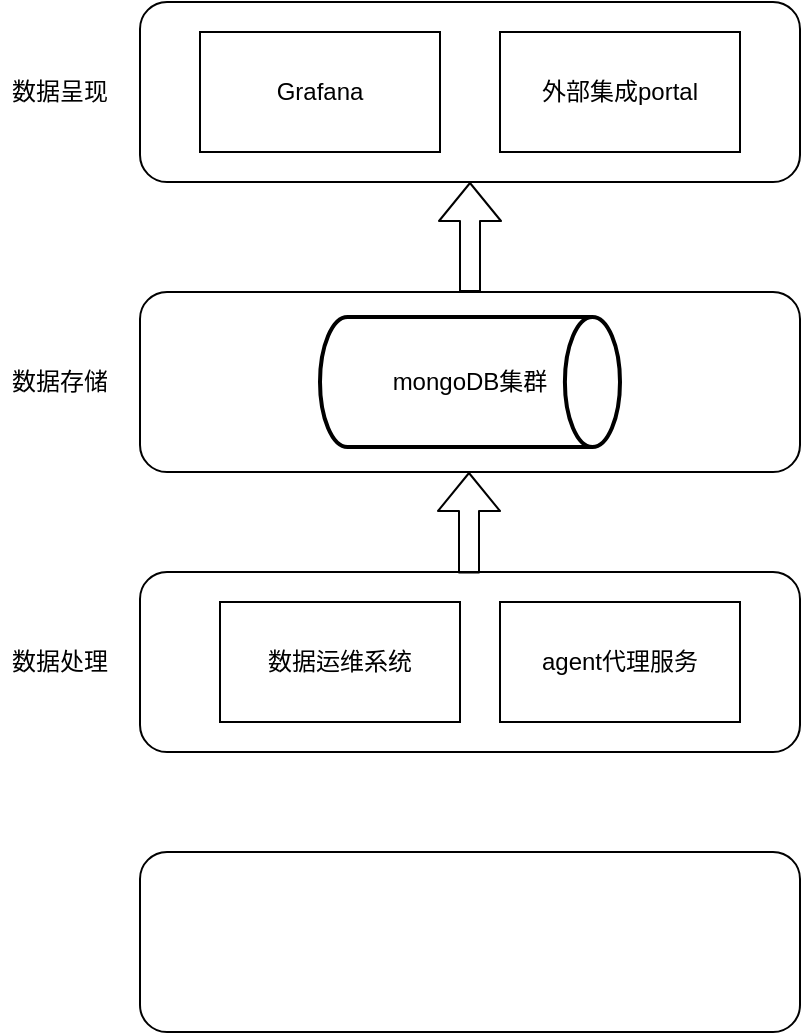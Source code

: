 <mxfile version="14.2.2" type="github">
  <diagram id="ft7_9u52nOeRCnv9DeZ4" name="Page-1">
    <mxGraphModel dx="650" dy="379" grid="1" gridSize="10" guides="1" tooltips="1" connect="1" arrows="1" fold="1" page="1" pageScale="1" pageWidth="827" pageHeight="1169" math="0" shadow="0">
      <root>
        <mxCell id="0" />
        <mxCell id="1" parent="0" />
        <mxCell id="zXXFbBilxmNKrW1xNDXD-1" value="" style="rounded=1;whiteSpace=wrap;html=1;" vertex="1" parent="1">
          <mxGeometry x="130" y="115" width="330" height="90" as="geometry" />
        </mxCell>
        <mxCell id="zXXFbBilxmNKrW1xNDXD-2" value="数据呈现" style="text;html=1;strokeColor=none;fillColor=none;align=center;verticalAlign=middle;whiteSpace=wrap;rounded=0;" vertex="1" parent="1">
          <mxGeometry x="60" y="150" width="60" height="20" as="geometry" />
        </mxCell>
        <mxCell id="zXXFbBilxmNKrW1xNDXD-3" value="Grafana" style="rounded=0;whiteSpace=wrap;html=1;" vertex="1" parent="1">
          <mxGeometry x="160" y="130" width="120" height="60" as="geometry" />
        </mxCell>
        <mxCell id="zXXFbBilxmNKrW1xNDXD-5" value="外部集成portal" style="rounded=0;whiteSpace=wrap;html=1;" vertex="1" parent="1">
          <mxGeometry x="310" y="130" width="120" height="60" as="geometry" />
        </mxCell>
        <mxCell id="zXXFbBilxmNKrW1xNDXD-6" value="" style="rounded=1;whiteSpace=wrap;html=1;" vertex="1" parent="1">
          <mxGeometry x="130" y="260" width="330" height="90" as="geometry" />
        </mxCell>
        <mxCell id="zXXFbBilxmNKrW1xNDXD-8" value="" style="shape=flexArrow;endArrow=classic;html=1;entryX=0.5;entryY=1;entryDx=0;entryDy=0;exitX=0.5;exitY=0;exitDx=0;exitDy=0;" edge="1" parent="1" source="zXXFbBilxmNKrW1xNDXD-6" target="zXXFbBilxmNKrW1xNDXD-1">
          <mxGeometry width="50" height="50" relative="1" as="geometry">
            <mxPoint x="340" y="320" as="sourcePoint" />
            <mxPoint x="390" y="270" as="targetPoint" />
          </mxGeometry>
        </mxCell>
        <mxCell id="zXXFbBilxmNKrW1xNDXD-9" value="数据存储" style="text;html=1;strokeColor=none;fillColor=none;align=center;verticalAlign=middle;whiteSpace=wrap;rounded=0;" vertex="1" parent="1">
          <mxGeometry x="65" y="297.5" width="50" height="15" as="geometry" />
        </mxCell>
        <mxCell id="zXXFbBilxmNKrW1xNDXD-10" value="mongoDB集群" style="strokeWidth=2;html=1;shape=mxgraph.flowchart.direct_data;whiteSpace=wrap;" vertex="1" parent="1">
          <mxGeometry x="220" y="272.5" width="150" height="65" as="geometry" />
        </mxCell>
        <mxCell id="zXXFbBilxmNKrW1xNDXD-11" value="" style="rounded=1;whiteSpace=wrap;html=1;" vertex="1" parent="1">
          <mxGeometry x="130" y="400" width="330" height="90" as="geometry" />
        </mxCell>
        <mxCell id="zXXFbBilxmNKrW1xNDXD-12" value="数据处理" style="text;html=1;strokeColor=none;fillColor=none;align=center;verticalAlign=middle;whiteSpace=wrap;rounded=0;" vertex="1" parent="1">
          <mxGeometry x="65" y="437.5" width="50" height="15" as="geometry" />
        </mxCell>
        <mxCell id="zXXFbBilxmNKrW1xNDXD-14" value="数据运维系统" style="rounded=0;whiteSpace=wrap;html=1;" vertex="1" parent="1">
          <mxGeometry x="170" y="415" width="120" height="60" as="geometry" />
        </mxCell>
        <mxCell id="zXXFbBilxmNKrW1xNDXD-15" value="agent代理服务" style="rounded=0;whiteSpace=wrap;html=1;" vertex="1" parent="1">
          <mxGeometry x="310" y="415" width="120" height="60" as="geometry" />
        </mxCell>
        <mxCell id="zXXFbBilxmNKrW1xNDXD-16" value="" style="rounded=1;whiteSpace=wrap;html=1;" vertex="1" parent="1">
          <mxGeometry x="130" y="540" width="330" height="90" as="geometry" />
        </mxCell>
        <mxCell id="zXXFbBilxmNKrW1xNDXD-25" value="" style="shape=flexArrow;endArrow=classic;html=1;" edge="1" parent="1">
          <mxGeometry width="50" height="50" relative="1" as="geometry">
            <mxPoint x="294.5" y="400.71" as="sourcePoint" />
            <mxPoint x="294.5" y="349.999" as="targetPoint" />
            <Array as="points">
              <mxPoint x="294.5" y="400.71" />
            </Array>
          </mxGeometry>
        </mxCell>
      </root>
    </mxGraphModel>
  </diagram>
</mxfile>
